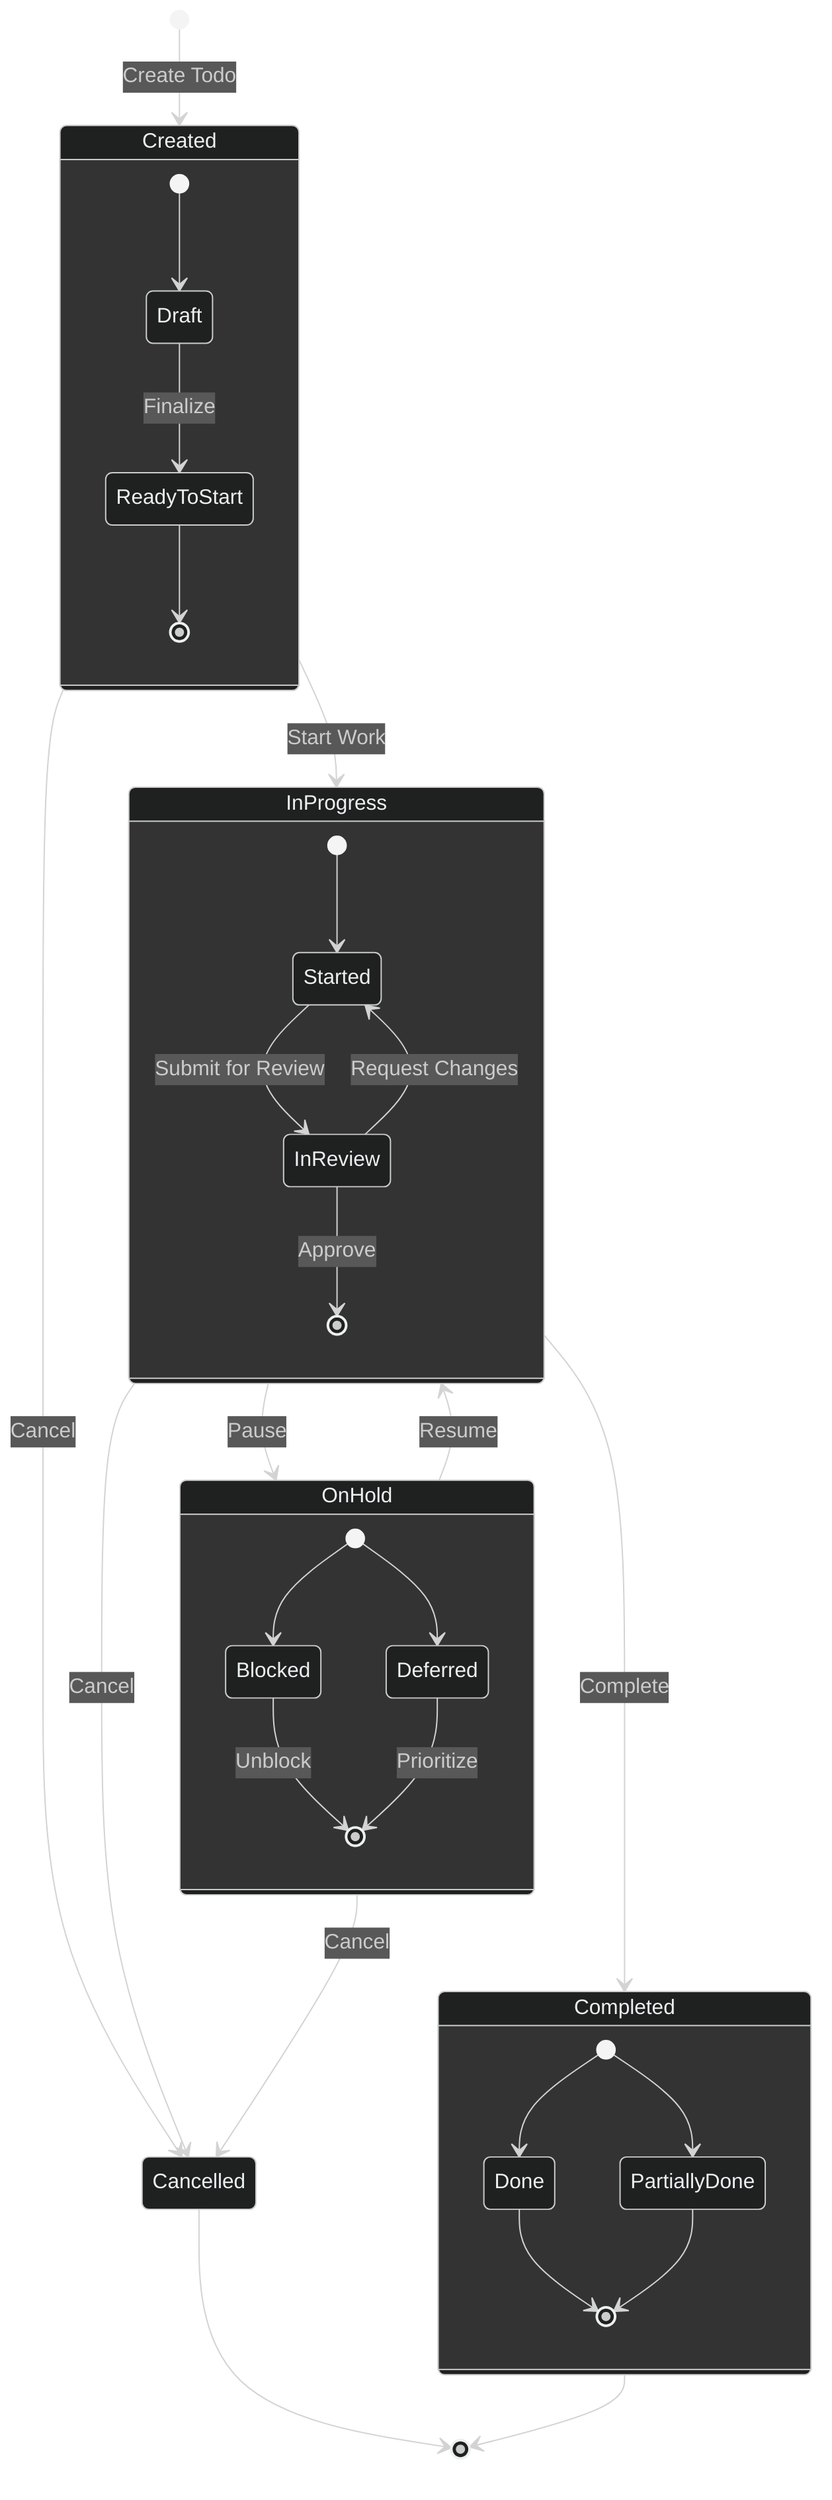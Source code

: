 %%{init: {'theme': 'dark', 'themeVariables': { 'primaryColor': '#2c3e50', 'primaryTextColor': '#ecf0f1', 'primaryBorderColor': '#7f8c8d', 'lineColor': '#ecf0f1', 'secondaryColor': '#34495e', 'tertiaryColor': '#282c34' }}}%%
stateDiagram-v2
    [*] --> Created: Create Todo
    Created --> InProgress: Start Work
    Created --> Cancelled: Cancel
    InProgress --> OnHold: Pause
    InProgress --> Completed: Complete
    InProgress --> Cancelled: Cancel
    OnHold --> InProgress: Resume
    OnHold --> Cancelled: Cancel
    Completed --> [*]
    Cancelled --> [*]

    state Created {
        [*] --> Draft
        Draft --> ReadyToStart: Finalize
        ReadyToStart --> [*]
    }

    state InProgress {
        [*] --> Started
        Started --> InReview: Submit for Review
        InReview --> Started: Request Changes
        InReview --> [*]: Approve
    }

    state OnHold {
        [*] --> Blocked
        [*] --> Deferred
        Blocked --> [*]: Unblock
        Deferred --> [*]: Prioritize
    }

    state Completed {
        [*] --> Done
        [*] --> PartiallyDone
        Done --> [*]
        PartiallyDone --> [*]
    }